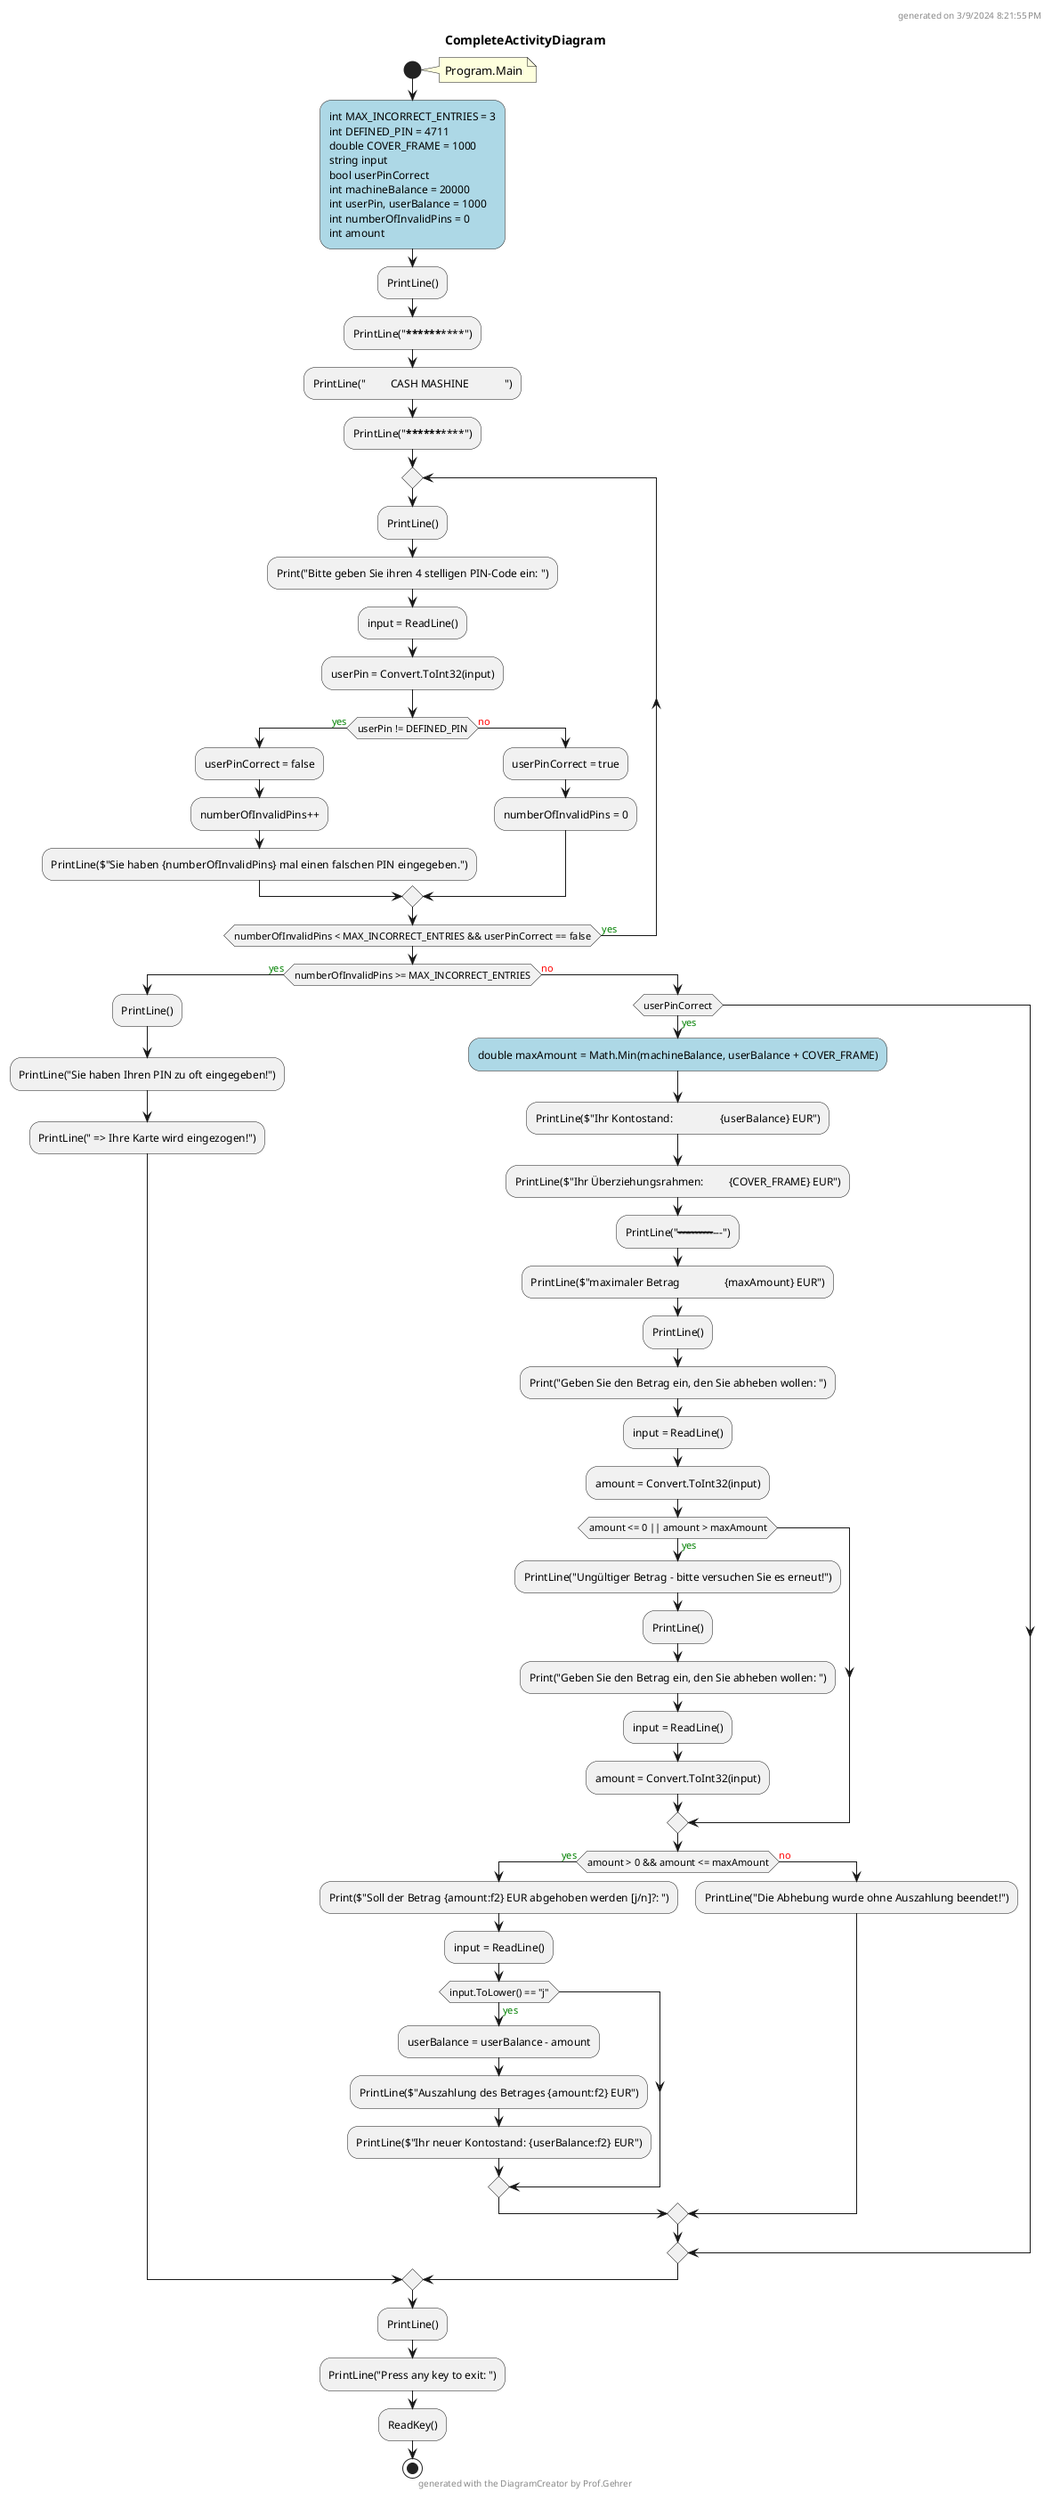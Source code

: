 @startuml CompleteActivityDiagram
header
generated on 3/9/2024 8:21:55 PM
end header
title CompleteActivityDiagram
start
note right:  Program.Main
#LightBlue:int MAX_INCORRECT_ENTRIES = 3
int DEFINED_PIN = 4711
double COVER_FRAME = 1000
string input
bool userPinCorrect
int machineBalance = 20000
int userPin, userBalance = 1000
int numberOfInvalidPins = 0
int amount;
:PrintLine();
:PrintLine("**********************************");
:PrintLine("         CASH MASHINE             ");
:PrintLine("**********************************");
repeat
    :PrintLine();
    :Print("Bitte geben Sie ihren 4 stelligen PIN-Code ein: ");
    :input = ReadLine();
    :userPin = Convert.ToInt32(input);
    if (userPin != DEFINED_PIN) then (<color:green>yes)
        :userPinCorrect = false;
        :numberOfInvalidPins++;
        :PrintLine($"Sie haben {numberOfInvalidPins} mal einen falschen PIN eingegeben.");
      else (<color:red>no)
          :userPinCorrect = true;
          :numberOfInvalidPins = 0;
    endif
repeat while (numberOfInvalidPins < MAX_INCORRECT_ENTRIES && userPinCorrect == false) is (<color:green>yes)
if (numberOfInvalidPins >= MAX_INCORRECT_ENTRIES) then (<color:green>yes)
    :PrintLine();
    :PrintLine("Sie haben Ihren PIN zu oft eingegeben!");
    :PrintLine(" => Ihre Karte wird eingezogen!");
  else (<color:red>no)
    if (userPinCorrect) then (<color:green>yes)
        #LightBlue:double maxAmount = Math.Min(machineBalance, userBalance + COVER_FRAME);
        :PrintLine($"Ihr Kontostand:                 {userBalance} EUR");
        :PrintLine($"Ihr Überziehungsrahmen:         {COVER_FRAME} EUR");
        :PrintLine("-----------------------------------------------------");
        :PrintLine($"maximaler Betrag                {maxAmount} EUR");
        :PrintLine();
        :Print("Geben Sie den Betrag ein, den Sie abheben wollen: ");
        :input = ReadLine();
        :amount = Convert.ToInt32(input);
        if (amount <= 0 || amount > maxAmount) then (<color:green>yes)
            :PrintLine("Ungültiger Betrag - bitte versuchen Sie es erneut!");
            :PrintLine();
            :Print("Geben Sie den Betrag ein, den Sie abheben wollen: ");
            :input = ReadLine();
            :amount = Convert.ToInt32(input);
        endif
        if (amount > 0 && amount <= maxAmount) then (<color:green>yes)
            :Print($"Soll der Betrag {amount:f2} EUR abgehoben werden [j/n]?: ");
            :input = ReadLine();
            if (input.ToLower() == "j") then (<color:green>yes)
                :userBalance = userBalance - amount;
                :PrintLine($"Auszahlung des Betrages {amount:f2} EUR");
                :PrintLine($"Ihr neuer Kontostand: {userBalance:f2} EUR");
            endif
          else (<color:red>no)
              :PrintLine("Die Abhebung wurde ohne Auszahlung beendet!");
        endif
    endif
endif
:PrintLine();
:PrintLine("Press any key to exit: ");
:ReadKey();
footer
generated with the DiagramCreator by Prof.Gehrer
end footer
stop
footer
generated with the DiagramCreator by Prof.Gehrer
end footer
@enduml
